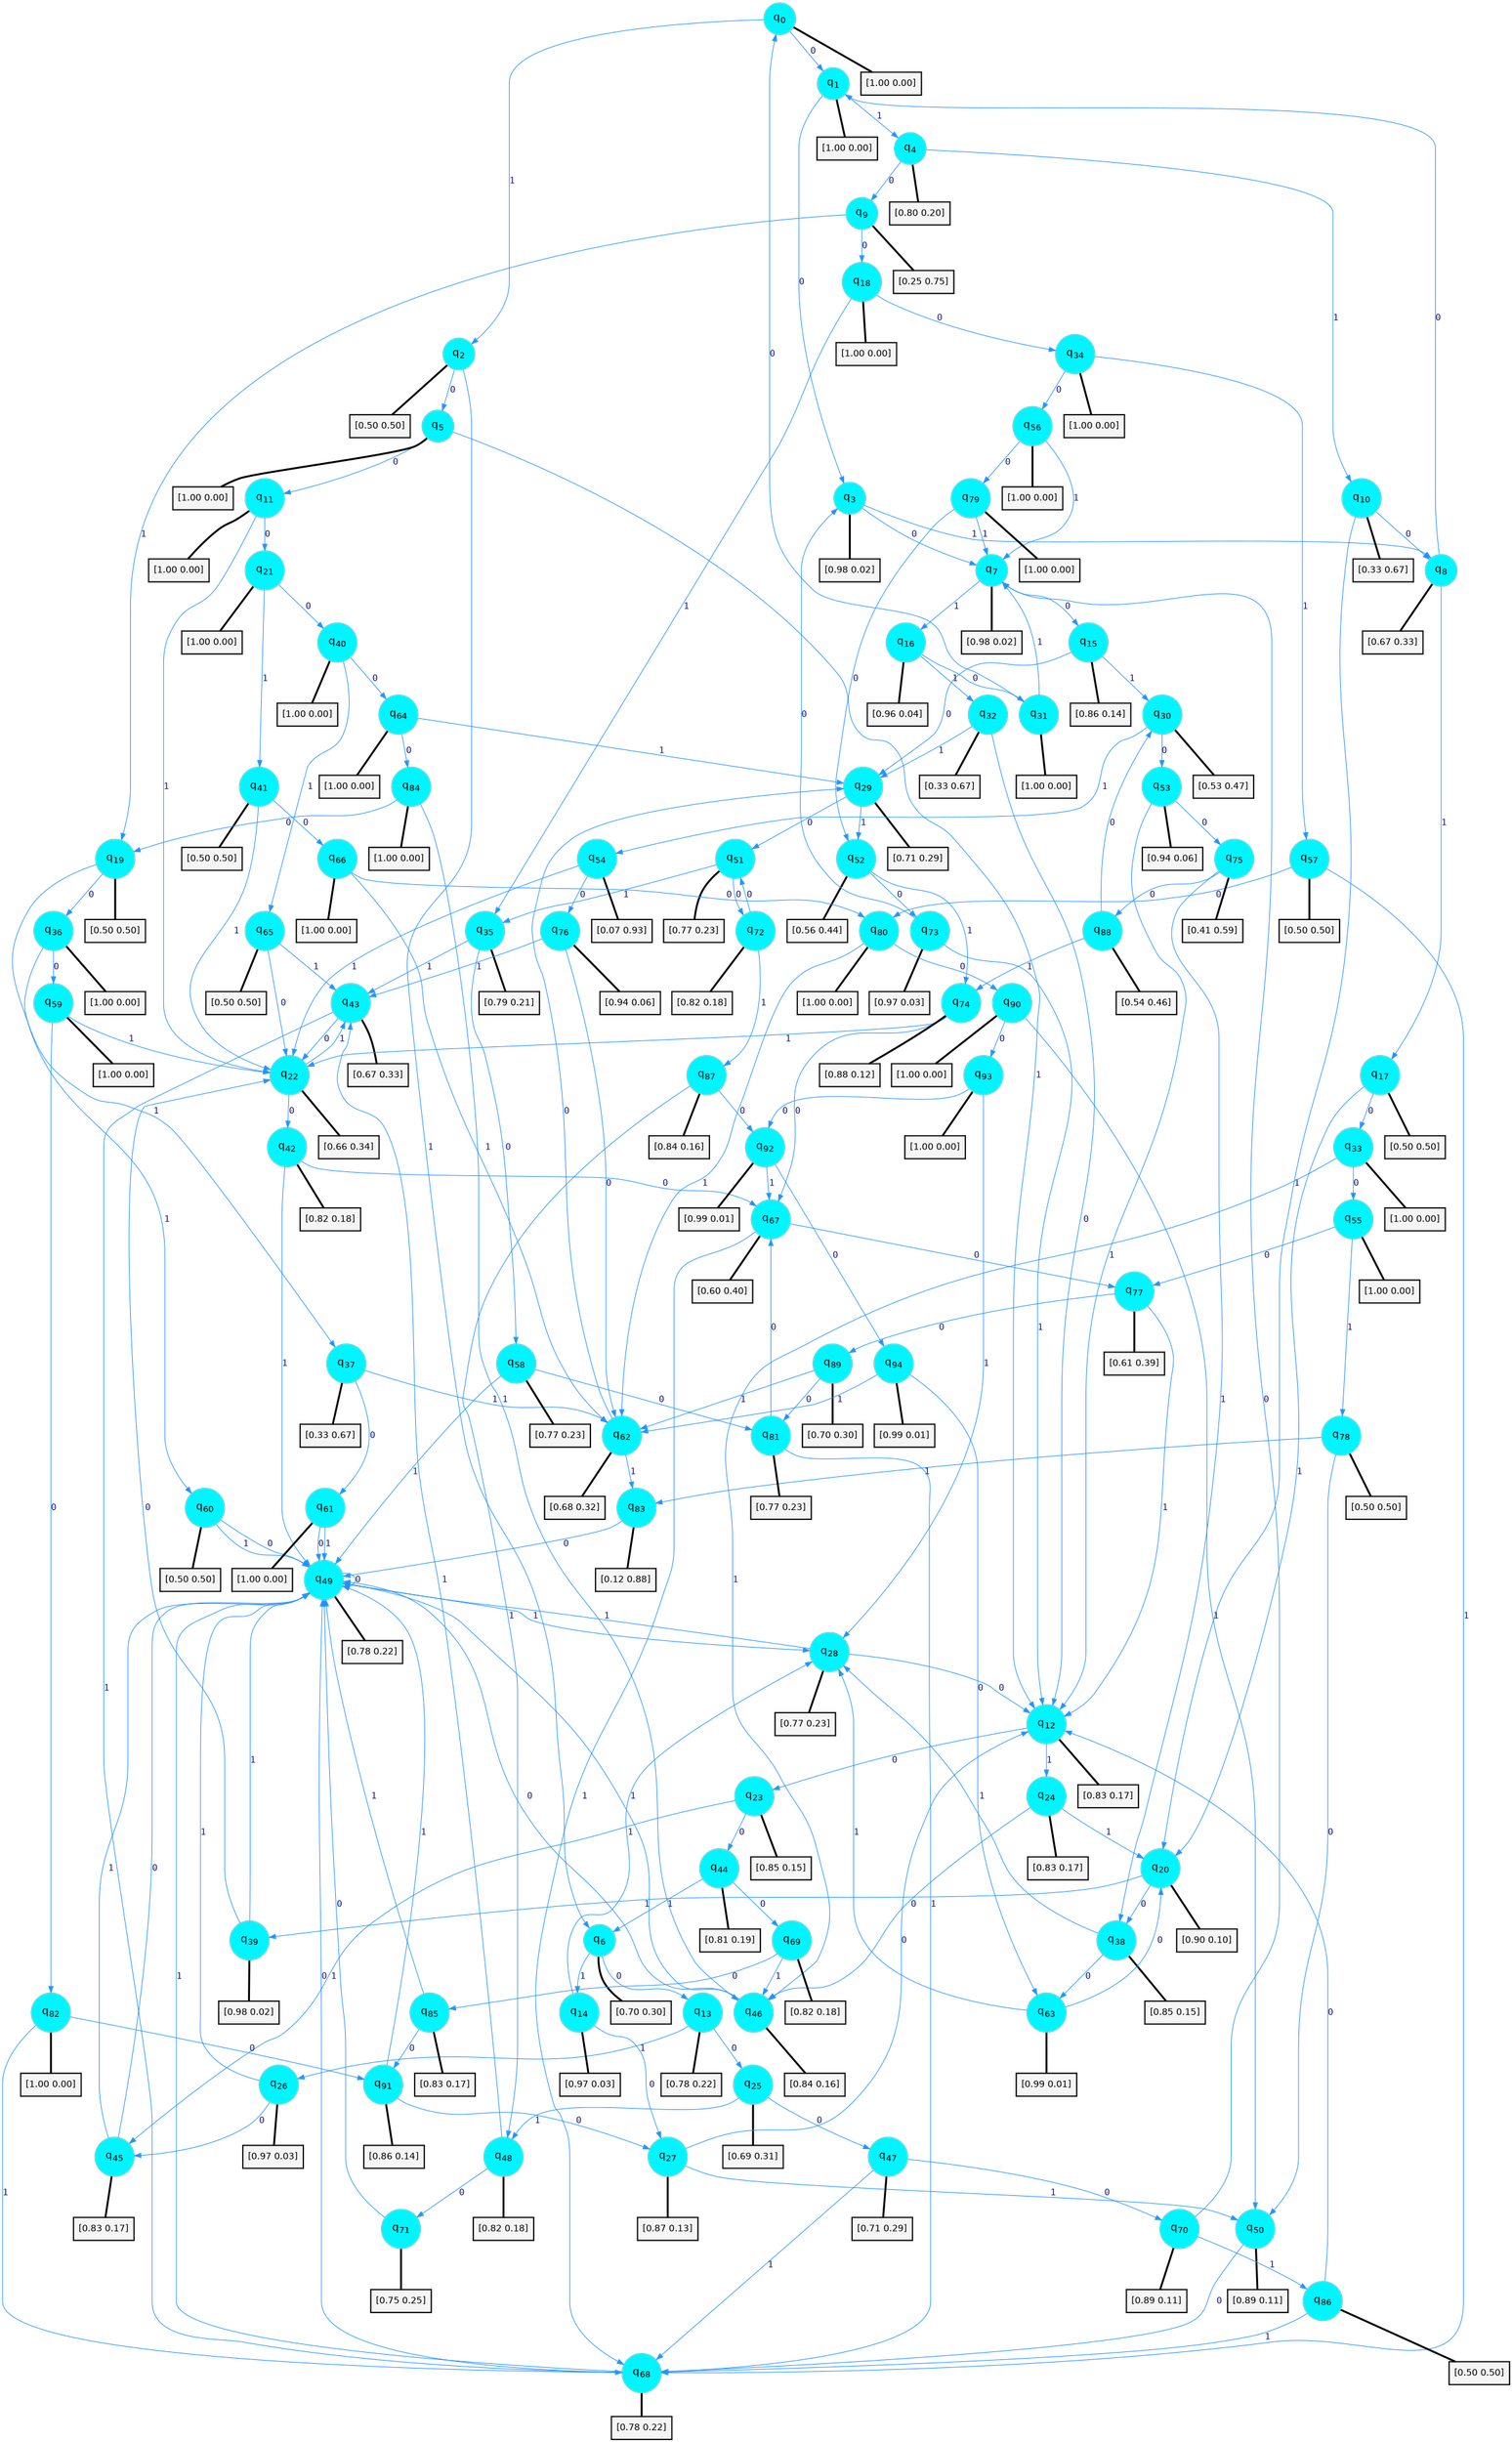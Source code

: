 digraph G {
graph [
bgcolor=transparent, dpi=300, rankdir=TD, size="40,25"];
node [
color=gray, fillcolor=turquoise1, fontcolor=black, fontname=Helvetica, fontsize=16, fontweight=bold, shape=circle, style=filled];
edge [
arrowsize=1, color=dodgerblue1, fontcolor=midnightblue, fontname=courier, fontweight=bold, penwidth=1, style=solid, weight=20];
0[label=<q<SUB>0</SUB>>];
1[label=<q<SUB>1</SUB>>];
2[label=<q<SUB>2</SUB>>];
3[label=<q<SUB>3</SUB>>];
4[label=<q<SUB>4</SUB>>];
5[label=<q<SUB>5</SUB>>];
6[label=<q<SUB>6</SUB>>];
7[label=<q<SUB>7</SUB>>];
8[label=<q<SUB>8</SUB>>];
9[label=<q<SUB>9</SUB>>];
10[label=<q<SUB>10</SUB>>];
11[label=<q<SUB>11</SUB>>];
12[label=<q<SUB>12</SUB>>];
13[label=<q<SUB>13</SUB>>];
14[label=<q<SUB>14</SUB>>];
15[label=<q<SUB>15</SUB>>];
16[label=<q<SUB>16</SUB>>];
17[label=<q<SUB>17</SUB>>];
18[label=<q<SUB>18</SUB>>];
19[label=<q<SUB>19</SUB>>];
20[label=<q<SUB>20</SUB>>];
21[label=<q<SUB>21</SUB>>];
22[label=<q<SUB>22</SUB>>];
23[label=<q<SUB>23</SUB>>];
24[label=<q<SUB>24</SUB>>];
25[label=<q<SUB>25</SUB>>];
26[label=<q<SUB>26</SUB>>];
27[label=<q<SUB>27</SUB>>];
28[label=<q<SUB>28</SUB>>];
29[label=<q<SUB>29</SUB>>];
30[label=<q<SUB>30</SUB>>];
31[label=<q<SUB>31</SUB>>];
32[label=<q<SUB>32</SUB>>];
33[label=<q<SUB>33</SUB>>];
34[label=<q<SUB>34</SUB>>];
35[label=<q<SUB>35</SUB>>];
36[label=<q<SUB>36</SUB>>];
37[label=<q<SUB>37</SUB>>];
38[label=<q<SUB>38</SUB>>];
39[label=<q<SUB>39</SUB>>];
40[label=<q<SUB>40</SUB>>];
41[label=<q<SUB>41</SUB>>];
42[label=<q<SUB>42</SUB>>];
43[label=<q<SUB>43</SUB>>];
44[label=<q<SUB>44</SUB>>];
45[label=<q<SUB>45</SUB>>];
46[label=<q<SUB>46</SUB>>];
47[label=<q<SUB>47</SUB>>];
48[label=<q<SUB>48</SUB>>];
49[label=<q<SUB>49</SUB>>];
50[label=<q<SUB>50</SUB>>];
51[label=<q<SUB>51</SUB>>];
52[label=<q<SUB>52</SUB>>];
53[label=<q<SUB>53</SUB>>];
54[label=<q<SUB>54</SUB>>];
55[label=<q<SUB>55</SUB>>];
56[label=<q<SUB>56</SUB>>];
57[label=<q<SUB>57</SUB>>];
58[label=<q<SUB>58</SUB>>];
59[label=<q<SUB>59</SUB>>];
60[label=<q<SUB>60</SUB>>];
61[label=<q<SUB>61</SUB>>];
62[label=<q<SUB>62</SUB>>];
63[label=<q<SUB>63</SUB>>];
64[label=<q<SUB>64</SUB>>];
65[label=<q<SUB>65</SUB>>];
66[label=<q<SUB>66</SUB>>];
67[label=<q<SUB>67</SUB>>];
68[label=<q<SUB>68</SUB>>];
69[label=<q<SUB>69</SUB>>];
70[label=<q<SUB>70</SUB>>];
71[label=<q<SUB>71</SUB>>];
72[label=<q<SUB>72</SUB>>];
73[label=<q<SUB>73</SUB>>];
74[label=<q<SUB>74</SUB>>];
75[label=<q<SUB>75</SUB>>];
76[label=<q<SUB>76</SUB>>];
77[label=<q<SUB>77</SUB>>];
78[label=<q<SUB>78</SUB>>];
79[label=<q<SUB>79</SUB>>];
80[label=<q<SUB>80</SUB>>];
81[label=<q<SUB>81</SUB>>];
82[label=<q<SUB>82</SUB>>];
83[label=<q<SUB>83</SUB>>];
84[label=<q<SUB>84</SUB>>];
85[label=<q<SUB>85</SUB>>];
86[label=<q<SUB>86</SUB>>];
87[label=<q<SUB>87</SUB>>];
88[label=<q<SUB>88</SUB>>];
89[label=<q<SUB>89</SUB>>];
90[label=<q<SUB>90</SUB>>];
91[label=<q<SUB>91</SUB>>];
92[label=<q<SUB>92</SUB>>];
93[label=<q<SUB>93</SUB>>];
94[label=<q<SUB>94</SUB>>];
95[label="[1.00 0.00]", shape=box,fontcolor=black, fontname=Helvetica, fontsize=14, penwidth=2, fillcolor=whitesmoke,color=black];
96[label="[1.00 0.00]", shape=box,fontcolor=black, fontname=Helvetica, fontsize=14, penwidth=2, fillcolor=whitesmoke,color=black];
97[label="[0.50 0.50]", shape=box,fontcolor=black, fontname=Helvetica, fontsize=14, penwidth=2, fillcolor=whitesmoke,color=black];
98[label="[0.98 0.02]", shape=box,fontcolor=black, fontname=Helvetica, fontsize=14, penwidth=2, fillcolor=whitesmoke,color=black];
99[label="[0.80 0.20]", shape=box,fontcolor=black, fontname=Helvetica, fontsize=14, penwidth=2, fillcolor=whitesmoke,color=black];
100[label="[1.00 0.00]", shape=box,fontcolor=black, fontname=Helvetica, fontsize=14, penwidth=2, fillcolor=whitesmoke,color=black];
101[label="[0.70 0.30]", shape=box,fontcolor=black, fontname=Helvetica, fontsize=14, penwidth=2, fillcolor=whitesmoke,color=black];
102[label="[0.98 0.02]", shape=box,fontcolor=black, fontname=Helvetica, fontsize=14, penwidth=2, fillcolor=whitesmoke,color=black];
103[label="[0.67 0.33]", shape=box,fontcolor=black, fontname=Helvetica, fontsize=14, penwidth=2, fillcolor=whitesmoke,color=black];
104[label="[0.25 0.75]", shape=box,fontcolor=black, fontname=Helvetica, fontsize=14, penwidth=2, fillcolor=whitesmoke,color=black];
105[label="[0.33 0.67]", shape=box,fontcolor=black, fontname=Helvetica, fontsize=14, penwidth=2, fillcolor=whitesmoke,color=black];
106[label="[1.00 0.00]", shape=box,fontcolor=black, fontname=Helvetica, fontsize=14, penwidth=2, fillcolor=whitesmoke,color=black];
107[label="[0.83 0.17]", shape=box,fontcolor=black, fontname=Helvetica, fontsize=14, penwidth=2, fillcolor=whitesmoke,color=black];
108[label="[0.78 0.22]", shape=box,fontcolor=black, fontname=Helvetica, fontsize=14, penwidth=2, fillcolor=whitesmoke,color=black];
109[label="[0.97 0.03]", shape=box,fontcolor=black, fontname=Helvetica, fontsize=14, penwidth=2, fillcolor=whitesmoke,color=black];
110[label="[0.86 0.14]", shape=box,fontcolor=black, fontname=Helvetica, fontsize=14, penwidth=2, fillcolor=whitesmoke,color=black];
111[label="[0.96 0.04]", shape=box,fontcolor=black, fontname=Helvetica, fontsize=14, penwidth=2, fillcolor=whitesmoke,color=black];
112[label="[0.50 0.50]", shape=box,fontcolor=black, fontname=Helvetica, fontsize=14, penwidth=2, fillcolor=whitesmoke,color=black];
113[label="[1.00 0.00]", shape=box,fontcolor=black, fontname=Helvetica, fontsize=14, penwidth=2, fillcolor=whitesmoke,color=black];
114[label="[0.50 0.50]", shape=box,fontcolor=black, fontname=Helvetica, fontsize=14, penwidth=2, fillcolor=whitesmoke,color=black];
115[label="[0.90 0.10]", shape=box,fontcolor=black, fontname=Helvetica, fontsize=14, penwidth=2, fillcolor=whitesmoke,color=black];
116[label="[1.00 0.00]", shape=box,fontcolor=black, fontname=Helvetica, fontsize=14, penwidth=2, fillcolor=whitesmoke,color=black];
117[label="[0.66 0.34]", shape=box,fontcolor=black, fontname=Helvetica, fontsize=14, penwidth=2, fillcolor=whitesmoke,color=black];
118[label="[0.85 0.15]", shape=box,fontcolor=black, fontname=Helvetica, fontsize=14, penwidth=2, fillcolor=whitesmoke,color=black];
119[label="[0.83 0.17]", shape=box,fontcolor=black, fontname=Helvetica, fontsize=14, penwidth=2, fillcolor=whitesmoke,color=black];
120[label="[0.69 0.31]", shape=box,fontcolor=black, fontname=Helvetica, fontsize=14, penwidth=2, fillcolor=whitesmoke,color=black];
121[label="[0.97 0.03]", shape=box,fontcolor=black, fontname=Helvetica, fontsize=14, penwidth=2, fillcolor=whitesmoke,color=black];
122[label="[0.87 0.13]", shape=box,fontcolor=black, fontname=Helvetica, fontsize=14, penwidth=2, fillcolor=whitesmoke,color=black];
123[label="[0.77 0.23]", shape=box,fontcolor=black, fontname=Helvetica, fontsize=14, penwidth=2, fillcolor=whitesmoke,color=black];
124[label="[0.71 0.29]", shape=box,fontcolor=black, fontname=Helvetica, fontsize=14, penwidth=2, fillcolor=whitesmoke,color=black];
125[label="[0.53 0.47]", shape=box,fontcolor=black, fontname=Helvetica, fontsize=14, penwidth=2, fillcolor=whitesmoke,color=black];
126[label="[1.00 0.00]", shape=box,fontcolor=black, fontname=Helvetica, fontsize=14, penwidth=2, fillcolor=whitesmoke,color=black];
127[label="[0.33 0.67]", shape=box,fontcolor=black, fontname=Helvetica, fontsize=14, penwidth=2, fillcolor=whitesmoke,color=black];
128[label="[1.00 0.00]", shape=box,fontcolor=black, fontname=Helvetica, fontsize=14, penwidth=2, fillcolor=whitesmoke,color=black];
129[label="[1.00 0.00]", shape=box,fontcolor=black, fontname=Helvetica, fontsize=14, penwidth=2, fillcolor=whitesmoke,color=black];
130[label="[0.79 0.21]", shape=box,fontcolor=black, fontname=Helvetica, fontsize=14, penwidth=2, fillcolor=whitesmoke,color=black];
131[label="[1.00 0.00]", shape=box,fontcolor=black, fontname=Helvetica, fontsize=14, penwidth=2, fillcolor=whitesmoke,color=black];
132[label="[0.33 0.67]", shape=box,fontcolor=black, fontname=Helvetica, fontsize=14, penwidth=2, fillcolor=whitesmoke,color=black];
133[label="[0.85 0.15]", shape=box,fontcolor=black, fontname=Helvetica, fontsize=14, penwidth=2, fillcolor=whitesmoke,color=black];
134[label="[0.98 0.02]", shape=box,fontcolor=black, fontname=Helvetica, fontsize=14, penwidth=2, fillcolor=whitesmoke,color=black];
135[label="[1.00 0.00]", shape=box,fontcolor=black, fontname=Helvetica, fontsize=14, penwidth=2, fillcolor=whitesmoke,color=black];
136[label="[0.50 0.50]", shape=box,fontcolor=black, fontname=Helvetica, fontsize=14, penwidth=2, fillcolor=whitesmoke,color=black];
137[label="[0.82 0.18]", shape=box,fontcolor=black, fontname=Helvetica, fontsize=14, penwidth=2, fillcolor=whitesmoke,color=black];
138[label="[0.67 0.33]", shape=box,fontcolor=black, fontname=Helvetica, fontsize=14, penwidth=2, fillcolor=whitesmoke,color=black];
139[label="[0.81 0.19]", shape=box,fontcolor=black, fontname=Helvetica, fontsize=14, penwidth=2, fillcolor=whitesmoke,color=black];
140[label="[0.83 0.17]", shape=box,fontcolor=black, fontname=Helvetica, fontsize=14, penwidth=2, fillcolor=whitesmoke,color=black];
141[label="[0.84 0.16]", shape=box,fontcolor=black, fontname=Helvetica, fontsize=14, penwidth=2, fillcolor=whitesmoke,color=black];
142[label="[0.71 0.29]", shape=box,fontcolor=black, fontname=Helvetica, fontsize=14, penwidth=2, fillcolor=whitesmoke,color=black];
143[label="[0.82 0.18]", shape=box,fontcolor=black, fontname=Helvetica, fontsize=14, penwidth=2, fillcolor=whitesmoke,color=black];
144[label="[0.78 0.22]", shape=box,fontcolor=black, fontname=Helvetica, fontsize=14, penwidth=2, fillcolor=whitesmoke,color=black];
145[label="[0.89 0.11]", shape=box,fontcolor=black, fontname=Helvetica, fontsize=14, penwidth=2, fillcolor=whitesmoke,color=black];
146[label="[0.77 0.23]", shape=box,fontcolor=black, fontname=Helvetica, fontsize=14, penwidth=2, fillcolor=whitesmoke,color=black];
147[label="[0.56 0.44]", shape=box,fontcolor=black, fontname=Helvetica, fontsize=14, penwidth=2, fillcolor=whitesmoke,color=black];
148[label="[0.94 0.06]", shape=box,fontcolor=black, fontname=Helvetica, fontsize=14, penwidth=2, fillcolor=whitesmoke,color=black];
149[label="[0.07 0.93]", shape=box,fontcolor=black, fontname=Helvetica, fontsize=14, penwidth=2, fillcolor=whitesmoke,color=black];
150[label="[1.00 0.00]", shape=box,fontcolor=black, fontname=Helvetica, fontsize=14, penwidth=2, fillcolor=whitesmoke,color=black];
151[label="[1.00 0.00]", shape=box,fontcolor=black, fontname=Helvetica, fontsize=14, penwidth=2, fillcolor=whitesmoke,color=black];
152[label="[0.50 0.50]", shape=box,fontcolor=black, fontname=Helvetica, fontsize=14, penwidth=2, fillcolor=whitesmoke,color=black];
153[label="[0.77 0.23]", shape=box,fontcolor=black, fontname=Helvetica, fontsize=14, penwidth=2, fillcolor=whitesmoke,color=black];
154[label="[1.00 0.00]", shape=box,fontcolor=black, fontname=Helvetica, fontsize=14, penwidth=2, fillcolor=whitesmoke,color=black];
155[label="[0.50 0.50]", shape=box,fontcolor=black, fontname=Helvetica, fontsize=14, penwidth=2, fillcolor=whitesmoke,color=black];
156[label="[1.00 0.00]", shape=box,fontcolor=black, fontname=Helvetica, fontsize=14, penwidth=2, fillcolor=whitesmoke,color=black];
157[label="[0.68 0.32]", shape=box,fontcolor=black, fontname=Helvetica, fontsize=14, penwidth=2, fillcolor=whitesmoke,color=black];
158[label="[0.99 0.01]", shape=box,fontcolor=black, fontname=Helvetica, fontsize=14, penwidth=2, fillcolor=whitesmoke,color=black];
159[label="[1.00 0.00]", shape=box,fontcolor=black, fontname=Helvetica, fontsize=14, penwidth=2, fillcolor=whitesmoke,color=black];
160[label="[0.50 0.50]", shape=box,fontcolor=black, fontname=Helvetica, fontsize=14, penwidth=2, fillcolor=whitesmoke,color=black];
161[label="[1.00 0.00]", shape=box,fontcolor=black, fontname=Helvetica, fontsize=14, penwidth=2, fillcolor=whitesmoke,color=black];
162[label="[0.60 0.40]", shape=box,fontcolor=black, fontname=Helvetica, fontsize=14, penwidth=2, fillcolor=whitesmoke,color=black];
163[label="[0.78 0.22]", shape=box,fontcolor=black, fontname=Helvetica, fontsize=14, penwidth=2, fillcolor=whitesmoke,color=black];
164[label="[0.82 0.18]", shape=box,fontcolor=black, fontname=Helvetica, fontsize=14, penwidth=2, fillcolor=whitesmoke,color=black];
165[label="[0.89 0.11]", shape=box,fontcolor=black, fontname=Helvetica, fontsize=14, penwidth=2, fillcolor=whitesmoke,color=black];
166[label="[0.75 0.25]", shape=box,fontcolor=black, fontname=Helvetica, fontsize=14, penwidth=2, fillcolor=whitesmoke,color=black];
167[label="[0.82 0.18]", shape=box,fontcolor=black, fontname=Helvetica, fontsize=14, penwidth=2, fillcolor=whitesmoke,color=black];
168[label="[0.97 0.03]", shape=box,fontcolor=black, fontname=Helvetica, fontsize=14, penwidth=2, fillcolor=whitesmoke,color=black];
169[label="[0.88 0.12]", shape=box,fontcolor=black, fontname=Helvetica, fontsize=14, penwidth=2, fillcolor=whitesmoke,color=black];
170[label="[0.41 0.59]", shape=box,fontcolor=black, fontname=Helvetica, fontsize=14, penwidth=2, fillcolor=whitesmoke,color=black];
171[label="[0.94 0.06]", shape=box,fontcolor=black, fontname=Helvetica, fontsize=14, penwidth=2, fillcolor=whitesmoke,color=black];
172[label="[0.61 0.39]", shape=box,fontcolor=black, fontname=Helvetica, fontsize=14, penwidth=2, fillcolor=whitesmoke,color=black];
173[label="[0.50 0.50]", shape=box,fontcolor=black, fontname=Helvetica, fontsize=14, penwidth=2, fillcolor=whitesmoke,color=black];
174[label="[1.00 0.00]", shape=box,fontcolor=black, fontname=Helvetica, fontsize=14, penwidth=2, fillcolor=whitesmoke,color=black];
175[label="[1.00 0.00]", shape=box,fontcolor=black, fontname=Helvetica, fontsize=14, penwidth=2, fillcolor=whitesmoke,color=black];
176[label="[0.77 0.23]", shape=box,fontcolor=black, fontname=Helvetica, fontsize=14, penwidth=2, fillcolor=whitesmoke,color=black];
177[label="[1.00 0.00]", shape=box,fontcolor=black, fontname=Helvetica, fontsize=14, penwidth=2, fillcolor=whitesmoke,color=black];
178[label="[0.12 0.88]", shape=box,fontcolor=black, fontname=Helvetica, fontsize=14, penwidth=2, fillcolor=whitesmoke,color=black];
179[label="[1.00 0.00]", shape=box,fontcolor=black, fontname=Helvetica, fontsize=14, penwidth=2, fillcolor=whitesmoke,color=black];
180[label="[0.83 0.17]", shape=box,fontcolor=black, fontname=Helvetica, fontsize=14, penwidth=2, fillcolor=whitesmoke,color=black];
181[label="[0.50 0.50]", shape=box,fontcolor=black, fontname=Helvetica, fontsize=14, penwidth=2, fillcolor=whitesmoke,color=black];
182[label="[0.84 0.16]", shape=box,fontcolor=black, fontname=Helvetica, fontsize=14, penwidth=2, fillcolor=whitesmoke,color=black];
183[label="[0.54 0.46]", shape=box,fontcolor=black, fontname=Helvetica, fontsize=14, penwidth=2, fillcolor=whitesmoke,color=black];
184[label="[0.70 0.30]", shape=box,fontcolor=black, fontname=Helvetica, fontsize=14, penwidth=2, fillcolor=whitesmoke,color=black];
185[label="[1.00 0.00]", shape=box,fontcolor=black, fontname=Helvetica, fontsize=14, penwidth=2, fillcolor=whitesmoke,color=black];
186[label="[0.86 0.14]", shape=box,fontcolor=black, fontname=Helvetica, fontsize=14, penwidth=2, fillcolor=whitesmoke,color=black];
187[label="[0.99 0.01]", shape=box,fontcolor=black, fontname=Helvetica, fontsize=14, penwidth=2, fillcolor=whitesmoke,color=black];
188[label="[1.00 0.00]", shape=box,fontcolor=black, fontname=Helvetica, fontsize=14, penwidth=2, fillcolor=whitesmoke,color=black];
189[label="[0.99 0.01]", shape=box,fontcolor=black, fontname=Helvetica, fontsize=14, penwidth=2, fillcolor=whitesmoke,color=black];
0->1 [label=0];
0->2 [label=1];
0->95 [arrowhead=none, penwidth=3,color=black];
1->3 [label=0];
1->4 [label=1];
1->96 [arrowhead=none, penwidth=3,color=black];
2->5 [label=0];
2->6 [label=1];
2->97 [arrowhead=none, penwidth=3,color=black];
3->7 [label=0];
3->8 [label=1];
3->98 [arrowhead=none, penwidth=3,color=black];
4->9 [label=0];
4->10 [label=1];
4->99 [arrowhead=none, penwidth=3,color=black];
5->11 [label=0];
5->12 [label=1];
5->100 [arrowhead=none, penwidth=3,color=black];
6->13 [label=0];
6->14 [label=1];
6->101 [arrowhead=none, penwidth=3,color=black];
7->15 [label=0];
7->16 [label=1];
7->102 [arrowhead=none, penwidth=3,color=black];
8->1 [label=0];
8->17 [label=1];
8->103 [arrowhead=none, penwidth=3,color=black];
9->18 [label=0];
9->19 [label=1];
9->104 [arrowhead=none, penwidth=3,color=black];
10->8 [label=0];
10->20 [label=1];
10->105 [arrowhead=none, penwidth=3,color=black];
11->21 [label=0];
11->22 [label=1];
11->106 [arrowhead=none, penwidth=3,color=black];
12->23 [label=0];
12->24 [label=1];
12->107 [arrowhead=none, penwidth=3,color=black];
13->25 [label=0];
13->26 [label=1];
13->108 [arrowhead=none, penwidth=3,color=black];
14->27 [label=0];
14->28 [label=1];
14->109 [arrowhead=none, penwidth=3,color=black];
15->29 [label=0];
15->30 [label=1];
15->110 [arrowhead=none, penwidth=3,color=black];
16->31 [label=0];
16->32 [label=1];
16->111 [arrowhead=none, penwidth=3,color=black];
17->33 [label=0];
17->20 [label=1];
17->112 [arrowhead=none, penwidth=3,color=black];
18->34 [label=0];
18->35 [label=1];
18->113 [arrowhead=none, penwidth=3,color=black];
19->36 [label=0];
19->37 [label=1];
19->114 [arrowhead=none, penwidth=3,color=black];
20->38 [label=0];
20->39 [label=1];
20->115 [arrowhead=none, penwidth=3,color=black];
21->40 [label=0];
21->41 [label=1];
21->116 [arrowhead=none, penwidth=3,color=black];
22->42 [label=0];
22->43 [label=1];
22->117 [arrowhead=none, penwidth=3,color=black];
23->44 [label=0];
23->45 [label=1];
23->118 [arrowhead=none, penwidth=3,color=black];
24->46 [label=0];
24->20 [label=1];
24->119 [arrowhead=none, penwidth=3,color=black];
25->47 [label=0];
25->48 [label=1];
25->120 [arrowhead=none, penwidth=3,color=black];
26->45 [label=0];
26->49 [label=1];
26->121 [arrowhead=none, penwidth=3,color=black];
27->12 [label=0];
27->50 [label=1];
27->122 [arrowhead=none, penwidth=3,color=black];
28->12 [label=0];
28->49 [label=1];
28->123 [arrowhead=none, penwidth=3,color=black];
29->51 [label=0];
29->52 [label=1];
29->124 [arrowhead=none, penwidth=3,color=black];
30->53 [label=0];
30->54 [label=1];
30->125 [arrowhead=none, penwidth=3,color=black];
31->0 [label=0];
31->7 [label=1];
31->126 [arrowhead=none, penwidth=3,color=black];
32->12 [label=0];
32->29 [label=1];
32->127 [arrowhead=none, penwidth=3,color=black];
33->55 [label=0];
33->46 [label=1];
33->128 [arrowhead=none, penwidth=3,color=black];
34->56 [label=0];
34->57 [label=1];
34->129 [arrowhead=none, penwidth=3,color=black];
35->58 [label=0];
35->43 [label=1];
35->130 [arrowhead=none, penwidth=3,color=black];
36->59 [label=0];
36->60 [label=1];
36->131 [arrowhead=none, penwidth=3,color=black];
37->61 [label=0];
37->62 [label=1];
37->132 [arrowhead=none, penwidth=3,color=black];
38->63 [label=0];
38->28 [label=1];
38->133 [arrowhead=none, penwidth=3,color=black];
39->22 [label=0];
39->49 [label=1];
39->134 [arrowhead=none, penwidth=3,color=black];
40->64 [label=0];
40->65 [label=1];
40->135 [arrowhead=none, penwidth=3,color=black];
41->66 [label=0];
41->22 [label=1];
41->136 [arrowhead=none, penwidth=3,color=black];
42->67 [label=0];
42->49 [label=1];
42->137 [arrowhead=none, penwidth=3,color=black];
43->22 [label=0];
43->68 [label=1];
43->138 [arrowhead=none, penwidth=3,color=black];
44->69 [label=0];
44->6 [label=1];
44->139 [arrowhead=none, penwidth=3,color=black];
45->49 [label=0];
45->49 [label=1];
45->140 [arrowhead=none, penwidth=3,color=black];
46->49 [label=0];
46->49 [label=1];
46->141 [arrowhead=none, penwidth=3,color=black];
47->70 [label=0];
47->68 [label=1];
47->142 [arrowhead=none, penwidth=3,color=black];
48->71 [label=0];
48->43 [label=1];
48->143 [arrowhead=none, penwidth=3,color=black];
49->49 [label=0];
49->28 [label=1];
49->144 [arrowhead=none, penwidth=3,color=black];
50->68 [label=0];
50->145 [arrowhead=none, penwidth=3,color=black];
51->72 [label=0];
51->35 [label=1];
51->146 [arrowhead=none, penwidth=3,color=black];
52->73 [label=0];
52->74 [label=1];
52->147 [arrowhead=none, penwidth=3,color=black];
53->75 [label=0];
53->12 [label=1];
53->148 [arrowhead=none, penwidth=3,color=black];
54->76 [label=0];
54->22 [label=1];
54->149 [arrowhead=none, penwidth=3,color=black];
55->77 [label=0];
55->78 [label=1];
55->150 [arrowhead=none, penwidth=3,color=black];
56->79 [label=0];
56->7 [label=1];
56->151 [arrowhead=none, penwidth=3,color=black];
57->80 [label=0];
57->68 [label=1];
57->152 [arrowhead=none, penwidth=3,color=black];
58->81 [label=0];
58->49 [label=1];
58->153 [arrowhead=none, penwidth=3,color=black];
59->82 [label=0];
59->22 [label=1];
59->154 [arrowhead=none, penwidth=3,color=black];
60->49 [label=0];
60->49 [label=1];
60->155 [arrowhead=none, penwidth=3,color=black];
61->49 [label=0];
61->49 [label=1];
61->156 [arrowhead=none, penwidth=3,color=black];
62->29 [label=0];
62->83 [label=1];
62->157 [arrowhead=none, penwidth=3,color=black];
63->20 [label=0];
63->28 [label=1];
63->158 [arrowhead=none, penwidth=3,color=black];
64->84 [label=0];
64->29 [label=1];
64->159 [arrowhead=none, penwidth=3,color=black];
65->22 [label=0];
65->43 [label=1];
65->160 [arrowhead=none, penwidth=3,color=black];
66->80 [label=0];
66->62 [label=1];
66->161 [arrowhead=none, penwidth=3,color=black];
67->77 [label=0];
67->68 [label=1];
67->162 [arrowhead=none, penwidth=3,color=black];
68->49 [label=0];
68->49 [label=1];
68->163 [arrowhead=none, penwidth=3,color=black];
69->85 [label=0];
69->46 [label=1];
69->164 [arrowhead=none, penwidth=3,color=black];
70->7 [label=0];
70->86 [label=1];
70->165 [arrowhead=none, penwidth=3,color=black];
71->49 [label=0];
71->166 [arrowhead=none, penwidth=3,color=black];
72->51 [label=0];
72->87 [label=1];
72->167 [arrowhead=none, penwidth=3,color=black];
73->3 [label=0];
73->12 [label=1];
73->168 [arrowhead=none, penwidth=3,color=black];
74->67 [label=0];
74->22 [label=1];
74->169 [arrowhead=none, penwidth=3,color=black];
75->88 [label=0];
75->38 [label=1];
75->170 [arrowhead=none, penwidth=3,color=black];
76->62 [label=0];
76->43 [label=1];
76->171 [arrowhead=none, penwidth=3,color=black];
77->89 [label=0];
77->12 [label=1];
77->172 [arrowhead=none, penwidth=3,color=black];
78->50 [label=0];
78->83 [label=1];
78->173 [arrowhead=none, penwidth=3,color=black];
79->52 [label=0];
79->7 [label=1];
79->174 [arrowhead=none, penwidth=3,color=black];
80->90 [label=0];
80->62 [label=1];
80->175 [arrowhead=none, penwidth=3,color=black];
81->67 [label=0];
81->68 [label=1];
81->176 [arrowhead=none, penwidth=3,color=black];
82->91 [label=0];
82->68 [label=1];
82->177 [arrowhead=none, penwidth=3,color=black];
83->49 [label=0];
83->178 [arrowhead=none, penwidth=3,color=black];
84->19 [label=0];
84->46 [label=1];
84->179 [arrowhead=none, penwidth=3,color=black];
85->91 [label=0];
85->49 [label=1];
85->180 [arrowhead=none, penwidth=3,color=black];
86->12 [label=0];
86->68 [label=1];
86->181 [arrowhead=none, penwidth=3,color=black];
87->92 [label=0];
87->48 [label=1];
87->182 [arrowhead=none, penwidth=3,color=black];
88->30 [label=0];
88->74 [label=1];
88->183 [arrowhead=none, penwidth=3,color=black];
89->81 [label=0];
89->62 [label=1];
89->184 [arrowhead=none, penwidth=3,color=black];
90->93 [label=0];
90->50 [label=1];
90->185 [arrowhead=none, penwidth=3,color=black];
91->27 [label=0];
91->49 [label=1];
91->186 [arrowhead=none, penwidth=3,color=black];
92->94 [label=0];
92->67 [label=1];
92->187 [arrowhead=none, penwidth=3,color=black];
93->92 [label=0];
93->28 [label=1];
93->188 [arrowhead=none, penwidth=3,color=black];
94->63 [label=0];
94->62 [label=1];
94->189 [arrowhead=none, penwidth=3,color=black];
}
